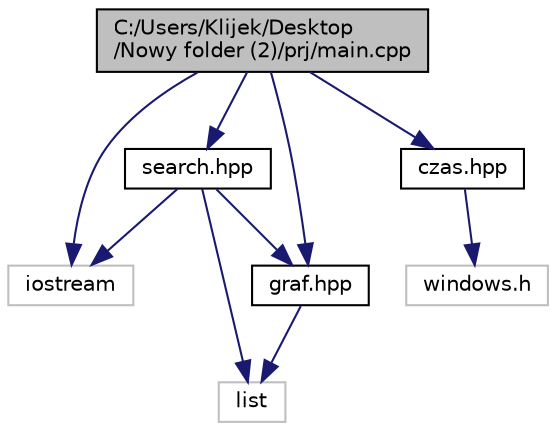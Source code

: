 digraph "C:/Users/Klijek/Desktop/Nowy folder (2)/prj/main.cpp"
{
  edge [fontname="Helvetica",fontsize="10",labelfontname="Helvetica",labelfontsize="10"];
  node [fontname="Helvetica",fontsize="10",shape=record];
  Node1 [label="C:/Users/Klijek/Desktop\l/Nowy folder (2)/prj/main.cpp",height=0.2,width=0.4,color="black", fillcolor="grey75", style="filled" fontcolor="black"];
  Node1 -> Node2 [color="midnightblue",fontsize="10",style="solid"];
  Node2 [label="iostream",height=0.2,width=0.4,color="grey75", fillcolor="white", style="filled"];
  Node1 -> Node3 [color="midnightblue",fontsize="10",style="solid"];
  Node3 [label="graf.hpp",height=0.2,width=0.4,color="black", fillcolor="white", style="filled",URL="$graf_8hpp.html"];
  Node3 -> Node4 [color="midnightblue",fontsize="10",style="solid"];
  Node4 [label="list",height=0.2,width=0.4,color="grey75", fillcolor="white", style="filled"];
  Node1 -> Node5 [color="midnightblue",fontsize="10",style="solid"];
  Node5 [label="search.hpp",height=0.2,width=0.4,color="black", fillcolor="white", style="filled",URL="$search_8hpp.html"];
  Node5 -> Node3 [color="midnightblue",fontsize="10",style="solid"];
  Node5 -> Node2 [color="midnightblue",fontsize="10",style="solid"];
  Node5 -> Node4 [color="midnightblue",fontsize="10",style="solid"];
  Node1 -> Node6 [color="midnightblue",fontsize="10",style="solid"];
  Node6 [label="czas.hpp",height=0.2,width=0.4,color="black", fillcolor="white", style="filled",URL="$czas_8hpp.html",tooltip="Definicja startTimer. "];
  Node6 -> Node7 [color="midnightblue",fontsize="10",style="solid"];
  Node7 [label="windows.h",height=0.2,width=0.4,color="grey75", fillcolor="white", style="filled"];
}
